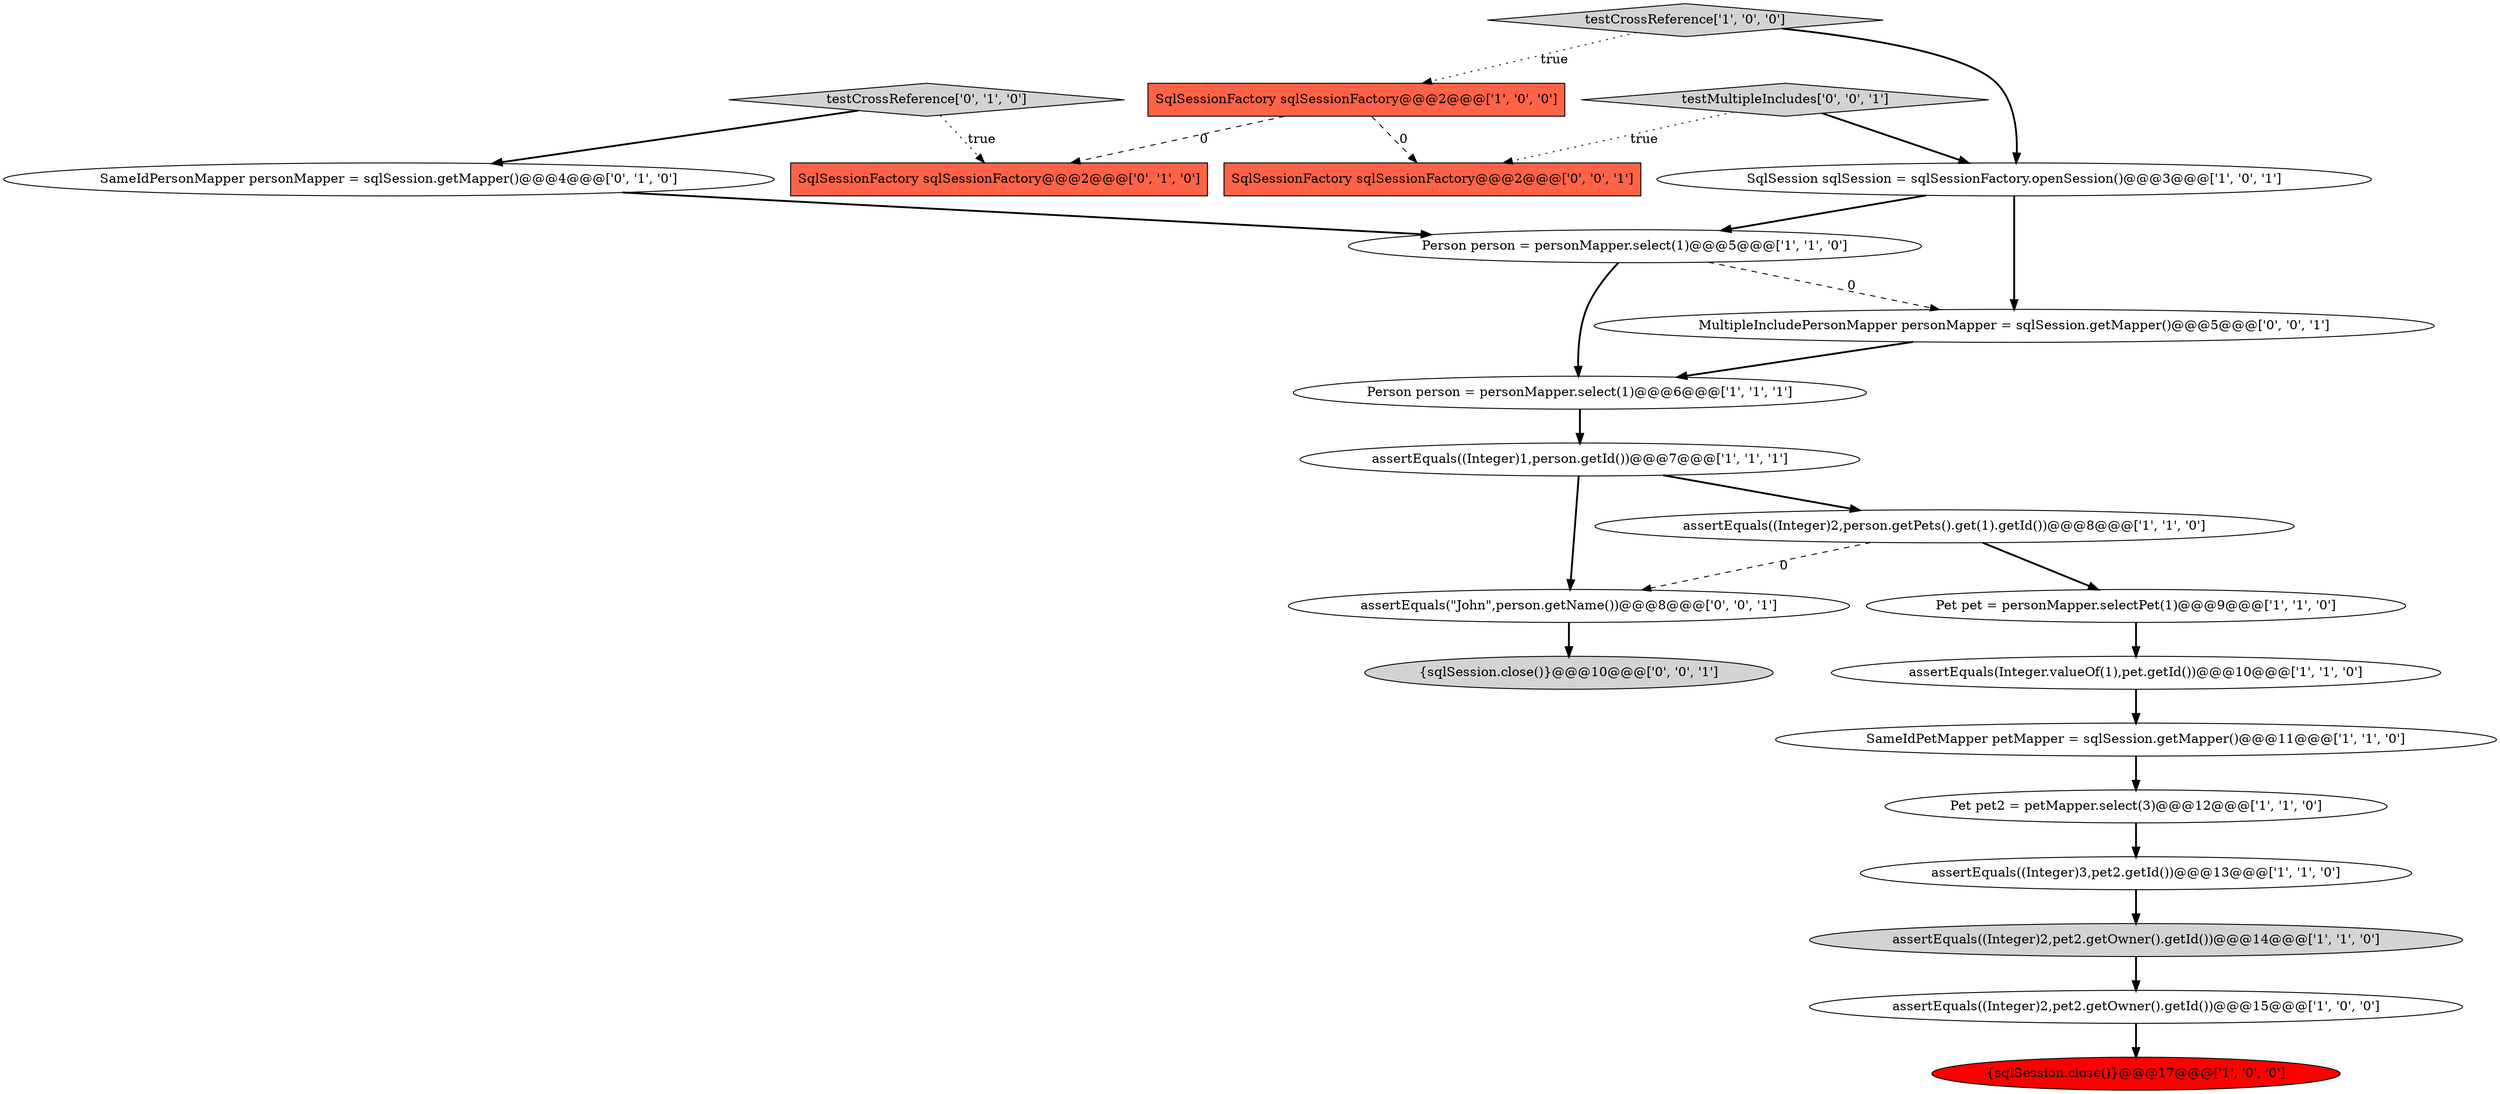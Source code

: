 digraph {
15 [style = filled, label = "SameIdPersonMapper personMapper = sqlSession.getMapper()@@@4@@@['0', '1', '0']", fillcolor = white, shape = ellipse image = "AAA0AAABBB2BBB"];
1 [style = filled, label = "Person person = personMapper.select(1)@@@6@@@['1', '1', '1']", fillcolor = white, shape = ellipse image = "AAA0AAABBB1BBB"];
9 [style = filled, label = "Pet pet2 = petMapper.select(3)@@@12@@@['1', '1', '0']", fillcolor = white, shape = ellipse image = "AAA0AAABBB1BBB"];
8 [style = filled, label = "Person person = personMapper.select(1)@@@5@@@['1', '1', '0']", fillcolor = white, shape = ellipse image = "AAA0AAABBB1BBB"];
6 [style = filled, label = "SameIdPetMapper petMapper = sqlSession.getMapper()@@@11@@@['1', '1', '0']", fillcolor = white, shape = ellipse image = "AAA0AAABBB1BBB"];
7 [style = filled, label = "SqlSessionFactory sqlSessionFactory@@@2@@@['1', '0', '0']", fillcolor = tomato, shape = box image = "AAA1AAABBB1BBB"];
5 [style = filled, label = "assertEquals((Integer)1,person.getId())@@@7@@@['1', '1', '1']", fillcolor = white, shape = ellipse image = "AAA0AAABBB1BBB"];
4 [style = filled, label = "Pet pet = personMapper.selectPet(1)@@@9@@@['1', '1', '0']", fillcolor = white, shape = ellipse image = "AAA0AAABBB1BBB"];
21 [style = filled, label = "assertEquals(\"John\",person.getName())@@@8@@@['0', '0', '1']", fillcolor = white, shape = ellipse image = "AAA0AAABBB3BBB"];
12 [style = filled, label = "assertEquals((Integer)2,pet2.getOwner().getId())@@@15@@@['1', '0', '0']", fillcolor = white, shape = ellipse image = "AAA0AAABBB1BBB"];
11 [style = filled, label = "assertEquals((Integer)2,pet2.getOwner().getId())@@@14@@@['1', '1', '0']", fillcolor = lightgray, shape = ellipse image = "AAA0AAABBB1BBB"];
14 [style = filled, label = "testCrossReference['1', '0', '0']", fillcolor = lightgray, shape = diamond image = "AAA0AAABBB1BBB"];
0 [style = filled, label = "assertEquals((Integer)3,pet2.getId())@@@13@@@['1', '1', '0']", fillcolor = white, shape = ellipse image = "AAA0AAABBB1BBB"];
17 [style = filled, label = "SqlSessionFactory sqlSessionFactory@@@2@@@['0', '1', '0']", fillcolor = tomato, shape = box image = "AAA1AAABBB2BBB"];
22 [style = filled, label = "MultipleIncludePersonMapper personMapper = sqlSession.getMapper()@@@5@@@['0', '0', '1']", fillcolor = white, shape = ellipse image = "AAA0AAABBB3BBB"];
20 [style = filled, label = "SqlSessionFactory sqlSessionFactory@@@2@@@['0', '0', '1']", fillcolor = tomato, shape = box image = "AAA0AAABBB3BBB"];
18 [style = filled, label = "testMultipleIncludes['0', '0', '1']", fillcolor = lightgray, shape = diamond image = "AAA0AAABBB3BBB"];
16 [style = filled, label = "testCrossReference['0', '1', '0']", fillcolor = lightgray, shape = diamond image = "AAA0AAABBB2BBB"];
2 [style = filled, label = "assertEquals(Integer.valueOf(1),pet.getId())@@@10@@@['1', '1', '0']", fillcolor = white, shape = ellipse image = "AAA0AAABBB1BBB"];
13 [style = filled, label = "{sqlSession.close()}@@@17@@@['1', '0', '0']", fillcolor = red, shape = ellipse image = "AAA1AAABBB1BBB"];
19 [style = filled, label = "{sqlSession.close()}@@@10@@@['0', '0', '1']", fillcolor = lightgray, shape = ellipse image = "AAA0AAABBB3BBB"];
3 [style = filled, label = "assertEquals((Integer)2,person.getPets().get(1).getId())@@@8@@@['1', '1', '0']", fillcolor = white, shape = ellipse image = "AAA0AAABBB1BBB"];
10 [style = filled, label = "SqlSession sqlSession = sqlSessionFactory.openSession()@@@3@@@['1', '0', '1']", fillcolor = white, shape = ellipse image = "AAA0AAABBB1BBB"];
1->5 [style = bold, label=""];
5->3 [style = bold, label=""];
10->22 [style = bold, label=""];
16->15 [style = bold, label=""];
9->0 [style = bold, label=""];
21->19 [style = bold, label=""];
3->21 [style = dashed, label="0"];
7->17 [style = dashed, label="0"];
2->6 [style = bold, label=""];
16->17 [style = dotted, label="true"];
14->10 [style = bold, label=""];
0->11 [style = bold, label=""];
7->20 [style = dashed, label="0"];
11->12 [style = bold, label=""];
4->2 [style = bold, label=""];
18->20 [style = dotted, label="true"];
3->4 [style = bold, label=""];
8->1 [style = bold, label=""];
12->13 [style = bold, label=""];
5->21 [style = bold, label=""];
8->22 [style = dashed, label="0"];
10->8 [style = bold, label=""];
18->10 [style = bold, label=""];
14->7 [style = dotted, label="true"];
22->1 [style = bold, label=""];
6->9 [style = bold, label=""];
15->8 [style = bold, label=""];
}
